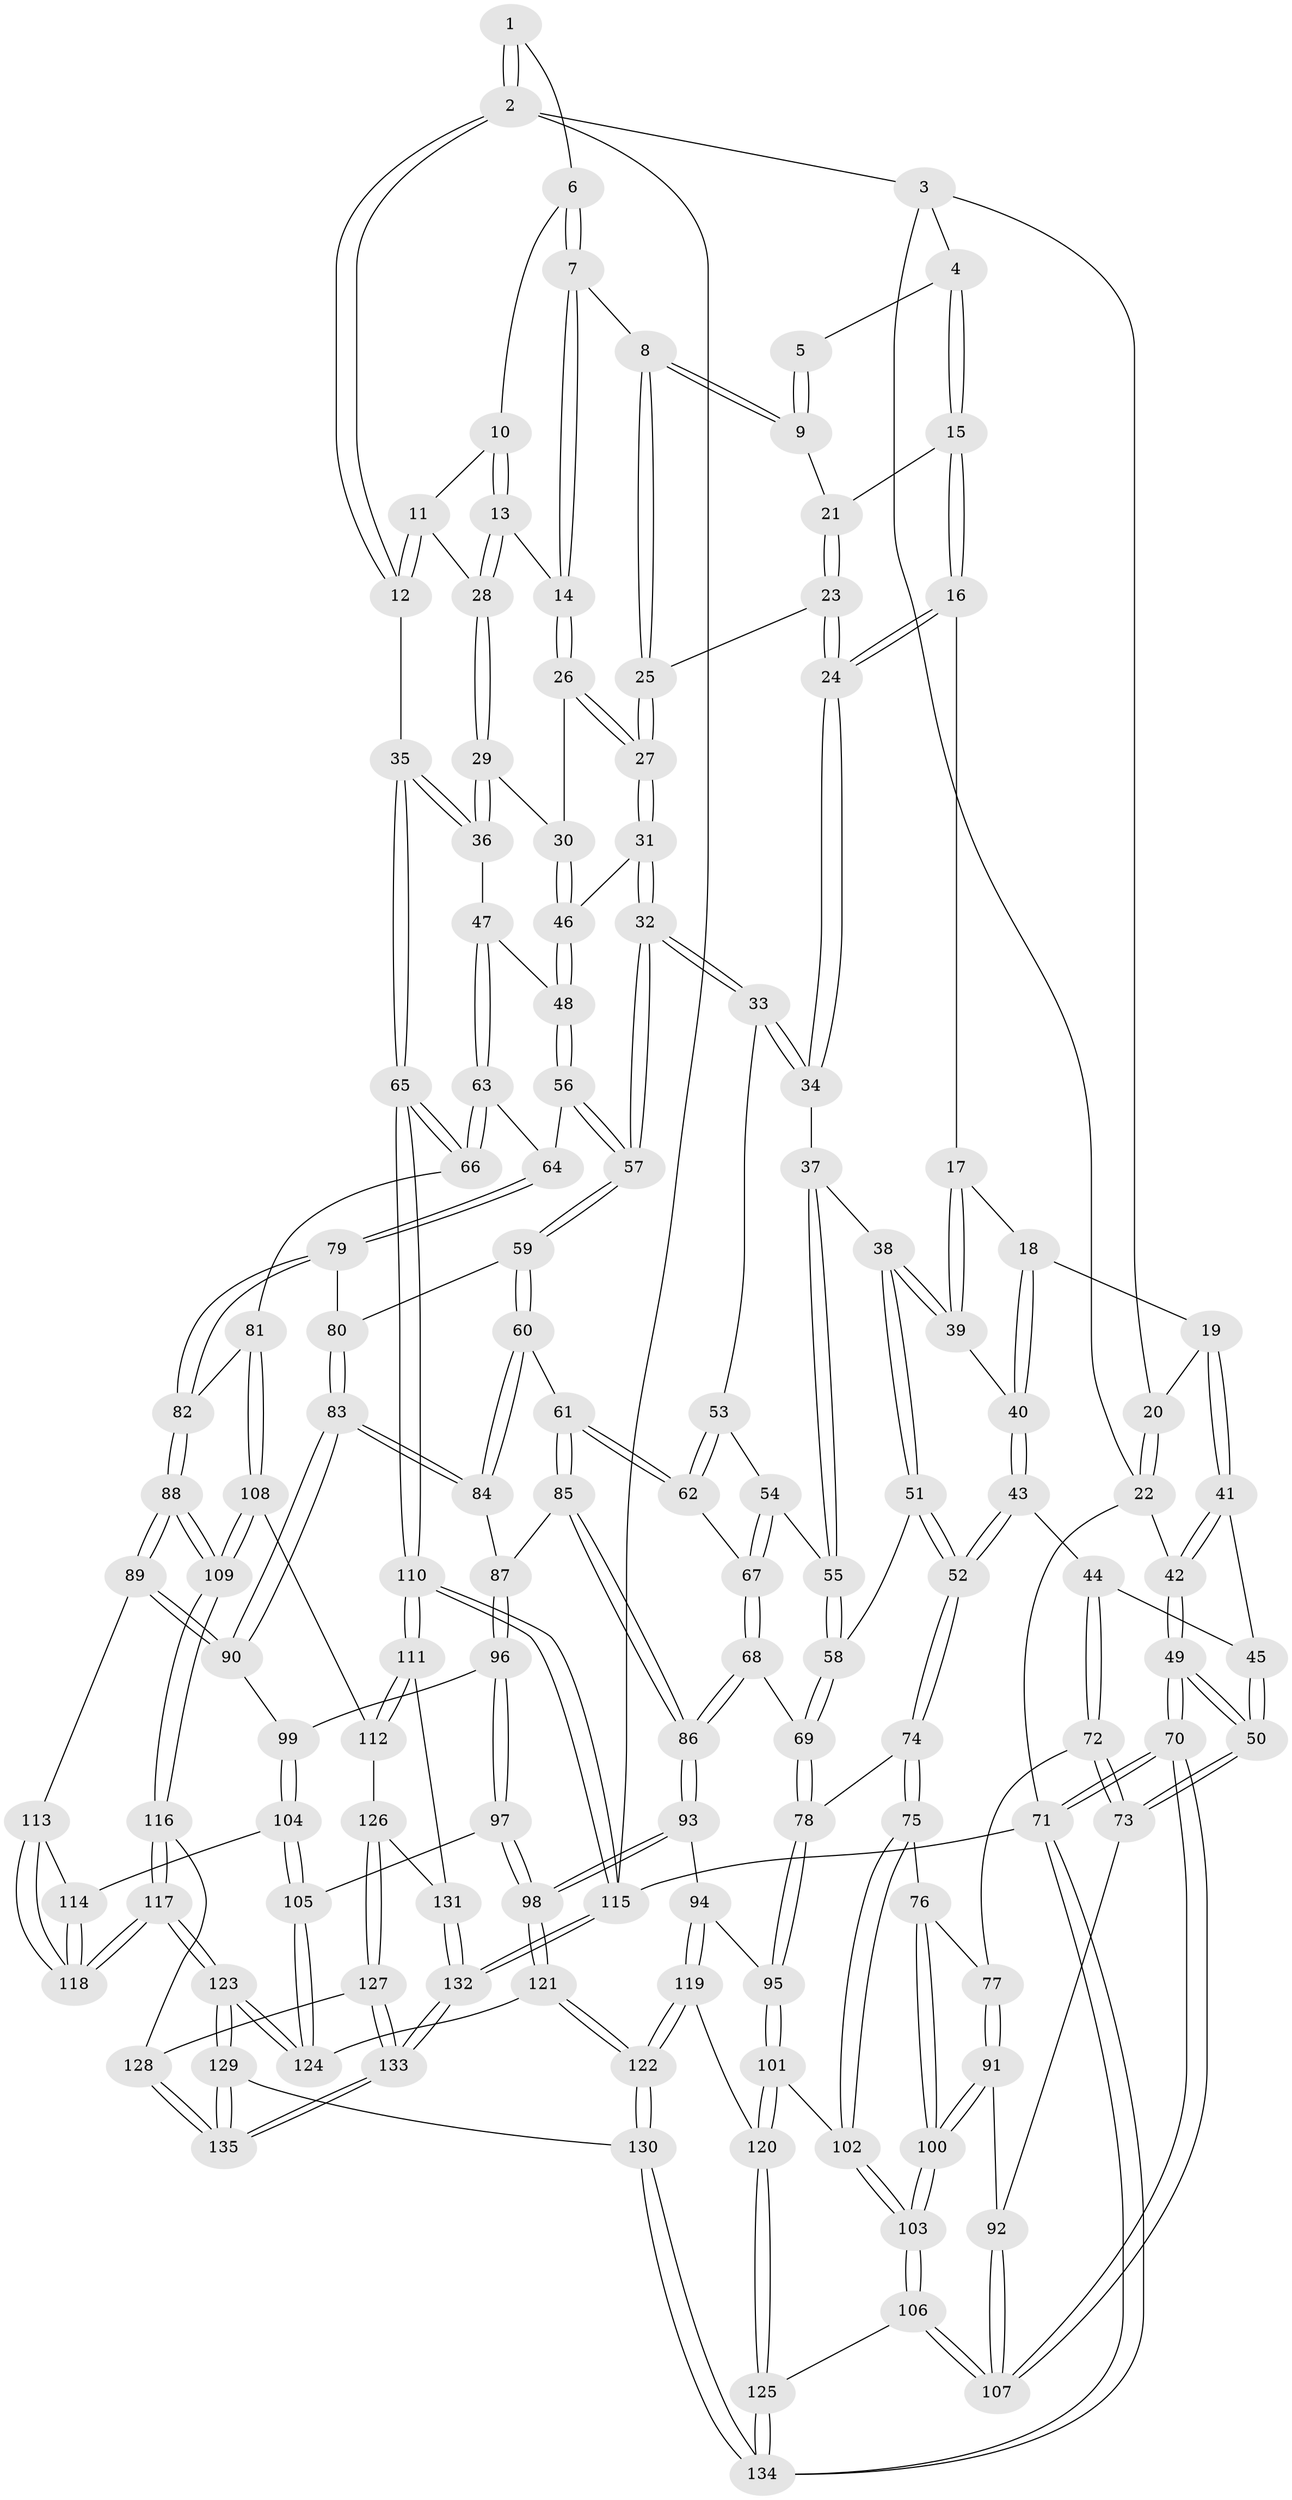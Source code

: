 // Generated by graph-tools (version 1.1) at 2025/03/03/09/25 03:03:25]
// undirected, 135 vertices, 334 edges
graph export_dot {
graph [start="1"]
  node [color=gray90,style=filled];
  1 [pos="+0.7377516560917909+0"];
  2 [pos="+1+0"];
  3 [pos="+0.15344202251501152+0"];
  4 [pos="+0.362252827174186+0"];
  5 [pos="+0.5715088615058793+0"];
  6 [pos="+0.7808974698375052+0.06088574627135725"];
  7 [pos="+0.7258142446910316+0.21786132962733648"];
  8 [pos="+0.7091052171318422+0.21879990798505441"];
  9 [pos="+0.6020965688874561+0.12616208558674094"];
  10 [pos="+0.8500031293157927+0.13027981483982076"];
  11 [pos="+0.9369966057822549+0.19720223378626833"];
  12 [pos="+1+0"];
  13 [pos="+0.776531724621134+0.2427257527341486"];
  14 [pos="+0.7491689897427214+0.2386646725540922"];
  15 [pos="+0.351956689536193+0"];
  16 [pos="+0.2958806220279135+0.19397668250022124"];
  17 [pos="+0.27019488682122594+0.2145710775424405"];
  18 [pos="+0.20148730929756312+0.25707559130217156"];
  19 [pos="+0.19573932903364147+0.2589050757167083"];
  20 [pos="+0.05474607175926722+0.12738685876890057"];
  21 [pos="+0.5503593922337947+0.22587452564616198"];
  22 [pos="+0+0.19303599423391646"];
  23 [pos="+0.5416273040883259+0.2700296344156938"];
  24 [pos="+0.47661497693123306+0.3157010649961501"];
  25 [pos="+0.6287034044239599+0.2792191695097316"];
  26 [pos="+0.7371726325301936+0.36137762659473316"];
  27 [pos="+0.6791021546842547+0.3844184041615572"];
  28 [pos="+0.8863178168017579+0.2719298271953935"];
  29 [pos="+0.8883228596945211+0.2979127778883514"];
  30 [pos="+0.7786775099198328+0.3770445482685239"];
  31 [pos="+0.6500920607290811+0.4325295599569785"];
  32 [pos="+0.6153987937316389+0.472141589160106"];
  33 [pos="+0.5251755754904647+0.4334484803995158"];
  34 [pos="+0.4868924792686414+0.3968089842756023"];
  35 [pos="+1+0.4801703840443556"];
  36 [pos="+0.9439949074167576+0.39165161975791035"];
  37 [pos="+0.44101860083348876+0.4246670284242963"];
  38 [pos="+0.3752142161119284+0.45833750409553736"];
  39 [pos="+0.36025632733117674+0.4481091607320732"];
  40 [pos="+0.2822556816626432+0.4269852164898911"];
  41 [pos="+0.1528237382904427+0.29835972236686326"];
  42 [pos="+0+0.2522192988187731"];
  43 [pos="+0.22008042027830388+0.5228375886802848"];
  44 [pos="+0.17225593923387134+0.5089226464381129"];
  45 [pos="+0.1440144196681542+0.328639621371932"];
  46 [pos="+0.8159844138079886+0.4589185192094136"];
  47 [pos="+0.8467866888927852+0.4731228266831113"];
  48 [pos="+0.8232088852636394+0.46845253645518103"];
  49 [pos="+0+0.5870562237579232"];
  50 [pos="+0+0.5833881980963868"];
  51 [pos="+0.3607791395647656+0.4990007617691479"];
  52 [pos="+0.24743414115513926+0.544720226065527"];
  53 [pos="+0.4941821195420765+0.5057491877111706"];
  54 [pos="+0.44369185941767914+0.5564031126818093"];
  55 [pos="+0.4342936056856958+0.5555398001427593"];
  56 [pos="+0.7565163668062233+0.5213108127148086"];
  57 [pos="+0.6313360911980761+0.5118553727816293"];
  58 [pos="+0.38983321309328917+0.5597333946861568"];
  59 [pos="+0.6272049305806978+0.5488908749852466"];
  60 [pos="+0.6184811833354305+0.5690494628673836"];
  61 [pos="+0.6142975236499322+0.5717400342825442"];
  62 [pos="+0.5055571649127478+0.5975726287029646"];
  63 [pos="+0.8732297832125612+0.5296892366683071"];
  64 [pos="+0.7749772269419005+0.5782478281675993"];
  65 [pos="+1+0.533138347878086"];
  66 [pos="+0.932924973064661+0.6204509704031627"];
  67 [pos="+0.48785303704988403+0.6112232410655575"];
  68 [pos="+0.4786274420838625+0.635381168422373"];
  69 [pos="+0.36778902706573147+0.6406152428115418"];
  70 [pos="+0+1"];
  71 [pos="+0+1"];
  72 [pos="+0.10347880955416641+0.553689414183103"];
  73 [pos="+0+0.5844012501862982"];
  74 [pos="+0.2775241445953212+0.6477917653768331"];
  75 [pos="+0.2734414757939398+0.6524986223748628"];
  76 [pos="+0.24588512401679496+0.6587849962466187"];
  77 [pos="+0.16102442728775487+0.6488682039743121"];
  78 [pos="+0.3585305409397877+0.6491098098187374"];
  79 [pos="+0.7779730139249886+0.6122258223486511"];
  80 [pos="+0.7409760463368066+0.6185623593570799"];
  81 [pos="+0.9152550214862479+0.6404901214562382"];
  82 [pos="+0.8176103891194481+0.6422625704707406"];
  83 [pos="+0.6872237238258274+0.697231384568123"];
  84 [pos="+0.6433401500044252+0.6409745486019464"];
  85 [pos="+0.5561814474299116+0.6641038314511598"];
  86 [pos="+0.4994128919398414+0.6762030351521495"];
  87 [pos="+0.5863522662430477+0.6985293783650369"];
  88 [pos="+0.7444742740386958+0.7419758167818684"];
  89 [pos="+0.7090079897525559+0.7259493059675295"];
  90 [pos="+0.6881850886060966+0.7013766526758541"];
  91 [pos="+0.12562981471714924+0.7006575312530593"];
  92 [pos="+0.10571975764703073+0.7057192096273149"];
  93 [pos="+0.4882479645062971+0.7425939928153044"];
  94 [pos="+0.4214443653171691+0.7466583305482865"];
  95 [pos="+0.38118755442041813+0.698138575766691"];
  96 [pos="+0.5871644124977017+0.7044004136919182"];
  97 [pos="+0.5509216704869451+0.777095651749855"];
  98 [pos="+0.5213295350731191+0.774764699393394"];
  99 [pos="+0.6437441700107213+0.716905473426645"];
  100 [pos="+0.17453030821371435+0.7345892345139747"];
  101 [pos="+0.3028284311834571+0.7884866277335673"];
  102 [pos="+0.2718052572352356+0.758450764783183"];
  103 [pos="+0.1883842854161966+0.7909502755625651"];
  104 [pos="+0.5931303014888473+0.781985453284439"];
  105 [pos="+0.5599302615270474+0.7821403528704904"];
  106 [pos="+0.1492216302591747+0.8544051826751672"];
  107 [pos="+0.09207663213354143+0.8614475463254906"];
  108 [pos="+0.9144947312072828+0.6516808480822497"];
  109 [pos="+0.7886914023623403+0.8165260998240658"];
  110 [pos="+1+0.8832135599955264"];
  111 [pos="+1+0.87057689381567"];
  112 [pos="+0.9556743302755499+0.8125913357755246"];
  113 [pos="+0.6822183520900182+0.753886616751073"];
  114 [pos="+0.6126509402812713+0.7888502833988711"];
  115 [pos="+1+1"];
  116 [pos="+0.7962637168694044+0.8564686288602329"];
  117 [pos="+0.6884737407125291+0.8932176243031307"];
  118 [pos="+0.6600052146038+0.8379427624833315"];
  119 [pos="+0.3516229805048634+0.8653471849197142"];
  120 [pos="+0.3487016223916311+0.8642215317255747"];
  121 [pos="+0.47418470734724055+0.8741830744052242"];
  122 [pos="+0.41455992231704475+0.9409945440335316"];
  123 [pos="+0.6408949073013205+0.9398729109808636"];
  124 [pos="+0.583525666676745+0.8718095082894862"];
  125 [pos="+0.21640712265102177+0.8946477582086979"];
  126 [pos="+0.8626392554010545+0.8679342852155599"];
  127 [pos="+0.8531626402892465+0.8704305283905995"];
  128 [pos="+0.8086419561128133+0.8641393836468361"];
  129 [pos="+0.5421338947433234+1"];
  130 [pos="+0.46943239417640564+1"];
  131 [pos="+0.9341868258327038+0.921670549281167"];
  132 [pos="+1+1"];
  133 [pos="+1+1"];
  134 [pos="+0.24707647382124526+1"];
  135 [pos="+0.7605620574217747+1"];
  1 -- 2;
  1 -- 2;
  1 -- 6;
  2 -- 3;
  2 -- 12;
  2 -- 12;
  2 -- 115;
  3 -- 4;
  3 -- 20;
  3 -- 22;
  4 -- 5;
  4 -- 15;
  4 -- 15;
  5 -- 9;
  5 -- 9;
  6 -- 7;
  6 -- 7;
  6 -- 10;
  7 -- 8;
  7 -- 14;
  7 -- 14;
  8 -- 9;
  8 -- 9;
  8 -- 25;
  8 -- 25;
  9 -- 21;
  10 -- 11;
  10 -- 13;
  10 -- 13;
  11 -- 12;
  11 -- 12;
  11 -- 28;
  12 -- 35;
  13 -- 14;
  13 -- 28;
  13 -- 28;
  14 -- 26;
  14 -- 26;
  15 -- 16;
  15 -- 16;
  15 -- 21;
  16 -- 17;
  16 -- 24;
  16 -- 24;
  17 -- 18;
  17 -- 39;
  17 -- 39;
  18 -- 19;
  18 -- 40;
  18 -- 40;
  19 -- 20;
  19 -- 41;
  19 -- 41;
  20 -- 22;
  20 -- 22;
  21 -- 23;
  21 -- 23;
  22 -- 42;
  22 -- 71;
  23 -- 24;
  23 -- 24;
  23 -- 25;
  24 -- 34;
  24 -- 34;
  25 -- 27;
  25 -- 27;
  26 -- 27;
  26 -- 27;
  26 -- 30;
  27 -- 31;
  27 -- 31;
  28 -- 29;
  28 -- 29;
  29 -- 30;
  29 -- 36;
  29 -- 36;
  30 -- 46;
  30 -- 46;
  31 -- 32;
  31 -- 32;
  31 -- 46;
  32 -- 33;
  32 -- 33;
  32 -- 57;
  32 -- 57;
  33 -- 34;
  33 -- 34;
  33 -- 53;
  34 -- 37;
  35 -- 36;
  35 -- 36;
  35 -- 65;
  35 -- 65;
  36 -- 47;
  37 -- 38;
  37 -- 55;
  37 -- 55;
  38 -- 39;
  38 -- 39;
  38 -- 51;
  38 -- 51;
  39 -- 40;
  40 -- 43;
  40 -- 43;
  41 -- 42;
  41 -- 42;
  41 -- 45;
  42 -- 49;
  42 -- 49;
  43 -- 44;
  43 -- 52;
  43 -- 52;
  44 -- 45;
  44 -- 72;
  44 -- 72;
  45 -- 50;
  45 -- 50;
  46 -- 48;
  46 -- 48;
  47 -- 48;
  47 -- 63;
  47 -- 63;
  48 -- 56;
  48 -- 56;
  49 -- 50;
  49 -- 50;
  49 -- 70;
  49 -- 70;
  50 -- 73;
  50 -- 73;
  51 -- 52;
  51 -- 52;
  51 -- 58;
  52 -- 74;
  52 -- 74;
  53 -- 54;
  53 -- 62;
  53 -- 62;
  54 -- 55;
  54 -- 67;
  54 -- 67;
  55 -- 58;
  55 -- 58;
  56 -- 57;
  56 -- 57;
  56 -- 64;
  57 -- 59;
  57 -- 59;
  58 -- 69;
  58 -- 69;
  59 -- 60;
  59 -- 60;
  59 -- 80;
  60 -- 61;
  60 -- 84;
  60 -- 84;
  61 -- 62;
  61 -- 62;
  61 -- 85;
  61 -- 85;
  62 -- 67;
  63 -- 64;
  63 -- 66;
  63 -- 66;
  64 -- 79;
  64 -- 79;
  65 -- 66;
  65 -- 66;
  65 -- 110;
  65 -- 110;
  66 -- 81;
  67 -- 68;
  67 -- 68;
  68 -- 69;
  68 -- 86;
  68 -- 86;
  69 -- 78;
  69 -- 78;
  70 -- 71;
  70 -- 71;
  70 -- 107;
  70 -- 107;
  71 -- 134;
  71 -- 134;
  71 -- 115;
  72 -- 73;
  72 -- 73;
  72 -- 77;
  73 -- 92;
  74 -- 75;
  74 -- 75;
  74 -- 78;
  75 -- 76;
  75 -- 102;
  75 -- 102;
  76 -- 77;
  76 -- 100;
  76 -- 100;
  77 -- 91;
  77 -- 91;
  78 -- 95;
  78 -- 95;
  79 -- 80;
  79 -- 82;
  79 -- 82;
  80 -- 83;
  80 -- 83;
  81 -- 82;
  81 -- 108;
  81 -- 108;
  82 -- 88;
  82 -- 88;
  83 -- 84;
  83 -- 84;
  83 -- 90;
  83 -- 90;
  84 -- 87;
  85 -- 86;
  85 -- 86;
  85 -- 87;
  86 -- 93;
  86 -- 93;
  87 -- 96;
  87 -- 96;
  88 -- 89;
  88 -- 89;
  88 -- 109;
  88 -- 109;
  89 -- 90;
  89 -- 90;
  89 -- 113;
  90 -- 99;
  91 -- 92;
  91 -- 100;
  91 -- 100;
  92 -- 107;
  92 -- 107;
  93 -- 94;
  93 -- 98;
  93 -- 98;
  94 -- 95;
  94 -- 119;
  94 -- 119;
  95 -- 101;
  95 -- 101;
  96 -- 97;
  96 -- 97;
  96 -- 99;
  97 -- 98;
  97 -- 98;
  97 -- 105;
  98 -- 121;
  98 -- 121;
  99 -- 104;
  99 -- 104;
  100 -- 103;
  100 -- 103;
  101 -- 102;
  101 -- 120;
  101 -- 120;
  102 -- 103;
  102 -- 103;
  103 -- 106;
  103 -- 106;
  104 -- 105;
  104 -- 105;
  104 -- 114;
  105 -- 124;
  105 -- 124;
  106 -- 107;
  106 -- 107;
  106 -- 125;
  108 -- 109;
  108 -- 109;
  108 -- 112;
  109 -- 116;
  109 -- 116;
  110 -- 111;
  110 -- 111;
  110 -- 115;
  110 -- 115;
  111 -- 112;
  111 -- 112;
  111 -- 131;
  112 -- 126;
  113 -- 114;
  113 -- 118;
  113 -- 118;
  114 -- 118;
  114 -- 118;
  115 -- 132;
  115 -- 132;
  116 -- 117;
  116 -- 117;
  116 -- 128;
  117 -- 118;
  117 -- 118;
  117 -- 123;
  117 -- 123;
  119 -- 120;
  119 -- 122;
  119 -- 122;
  120 -- 125;
  120 -- 125;
  121 -- 122;
  121 -- 122;
  121 -- 124;
  122 -- 130;
  122 -- 130;
  123 -- 124;
  123 -- 124;
  123 -- 129;
  123 -- 129;
  125 -- 134;
  125 -- 134;
  126 -- 127;
  126 -- 127;
  126 -- 131;
  127 -- 128;
  127 -- 133;
  127 -- 133;
  128 -- 135;
  128 -- 135;
  129 -- 130;
  129 -- 135;
  129 -- 135;
  130 -- 134;
  130 -- 134;
  131 -- 132;
  131 -- 132;
  132 -- 133;
  132 -- 133;
  133 -- 135;
  133 -- 135;
}
